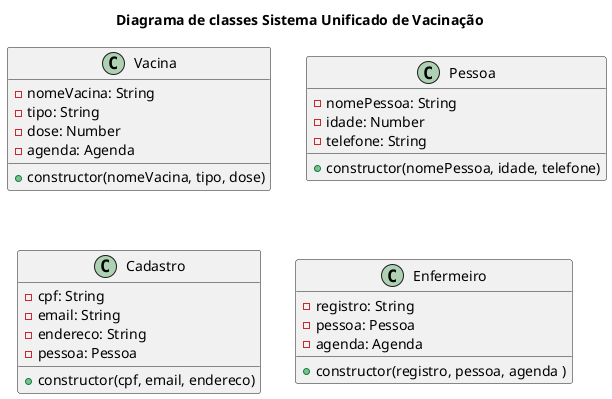 @startuml

title Diagrama de classes Sistema Unificado de Vacinação

Class Vacina{
    - nomeVacina: String
    - tipo: String
    - dose: Number
    - agenda: Agenda
    + constructor(nomeVacina, tipo, dose)
}

class Pessoa{
    - nomePessoa: String
    - idade: Number
    - telefone: String
    + constructor(nomePessoa, idade, telefone)
}

class Cadastro {
    - cpf: String
    - email: String
    - endereco: String
    - pessoa: Pessoa
    + constructor(cpf, email, endereco)
}

class Enfermeiro {
    - registro: String
    - pessoa: Pessoa
    - agenda: Agenda
    + constructor(registro, pessoa, agenda )
}


@enduml
